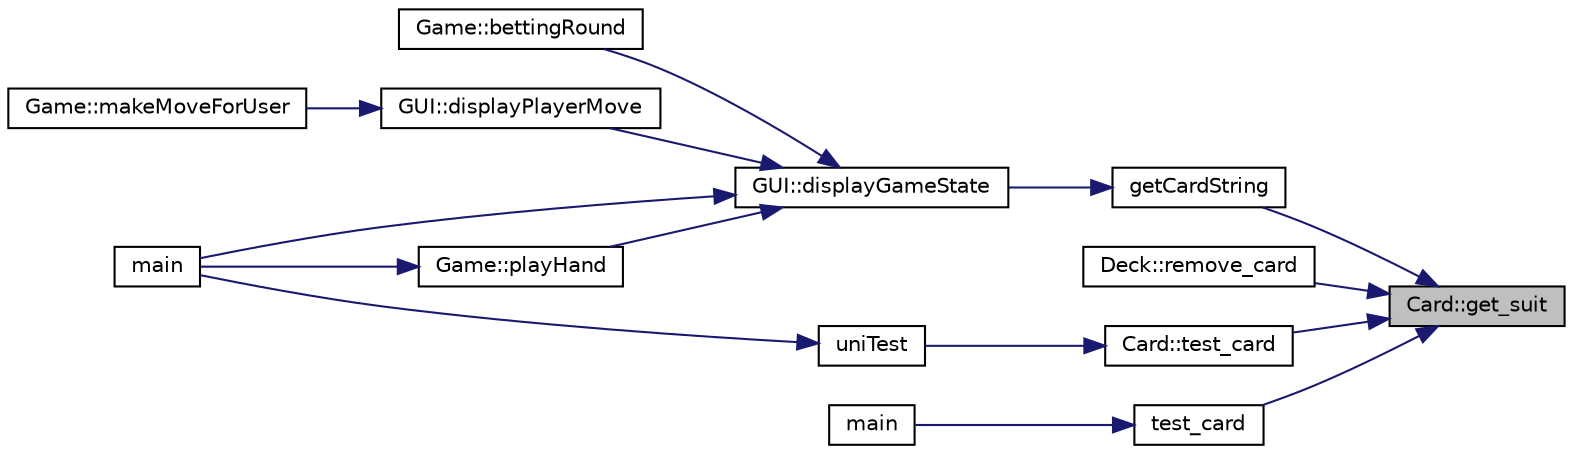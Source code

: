 digraph "Card::get_suit"
{
 // INTERACTIVE_SVG=YES
 // LATEX_PDF_SIZE
  edge [fontname="Helvetica",fontsize="10",labelfontname="Helvetica",labelfontsize="10"];
  node [fontname="Helvetica",fontsize="10",shape=record];
  rankdir="RL";
  Node1 [label="Card::get_suit",height=0.2,width=0.4,color="black", fillcolor="grey75", style="filled", fontcolor="black",tooltip="Gets the suit of the card."];
  Node1 -> Node2 [dir="back",color="midnightblue",fontsize="10",style="solid",fontname="Helvetica"];
  Node2 [label="getCardString",height=0.2,width=0.4,color="black", fillcolor="white", style="filled",URL="$_g_u_i_8cpp.html#a36b6f63142ee7d9e884ef846d5dd1a05",tooltip=" "];
  Node2 -> Node3 [dir="back",color="midnightblue",fontsize="10",style="solid",fontname="Helvetica"];
  Node3 [label="GUI::displayGameState",height=0.2,width=0.4,color="black", fillcolor="white", style="filled",URL="$class_g_u_i.html#a8f55dae107a6648458f6eb16608c66d2",tooltip="Displays the current state of the game."];
  Node3 -> Node4 [dir="back",color="midnightblue",fontsize="10",style="solid",fontname="Helvetica"];
  Node4 [label="Game::bettingRound",height=0.2,width=0.4,color="black", fillcolor="white", style="filled",URL="$class_game.html#a0de5cbe2125b0929a0bc8d2e6cdd64d5",tooltip="Conducts a betting round."];
  Node3 -> Node5 [dir="back",color="midnightblue",fontsize="10",style="solid",fontname="Helvetica"];
  Node5 [label="GUI::displayPlayerMove",height=0.2,width=0.4,color="black", fillcolor="white", style="filled",URL="$class_g_u_i.html#a65d07a686330670f5567a3fc11fbace1",tooltip="Displays a player's move."];
  Node5 -> Node6 [dir="back",color="midnightblue",fontsize="10",style="solid",fontname="Helvetica"];
  Node6 [label="Game::makeMoveForUser",height=0.2,width=0.4,color="black", fillcolor="white", style="filled",URL="$class_game.html#a1a44850a64799e17f43f22b560275157",tooltip="Processes a move made by the user."];
  Node3 -> Node7 [dir="back",color="midnightblue",fontsize="10",style="solid",fontname="Helvetica"];
  Node7 [label="main",height=0.2,width=0.4,color="black", fillcolor="white", style="filled",URL="$main_8cpp.html#a0ddf1224851353fc92bfbff6f499fa97",tooltip=" "];
  Node3 -> Node8 [dir="back",color="midnightblue",fontsize="10",style="solid",fontname="Helvetica"];
  Node8 [label="Game::playHand",height=0.2,width=0.4,color="black", fillcolor="white", style="filled",URL="$class_game.html#ab72401c43b303a37dec67f3d6b75a927",tooltip="Plays a single hand of poker."];
  Node8 -> Node7 [dir="back",color="midnightblue",fontsize="10",style="solid",fontname="Helvetica"];
  Node1 -> Node9 [dir="back",color="midnightblue",fontsize="10",style="solid",fontname="Helvetica"];
  Node9 [label="Deck::remove_card",height=0.2,width=0.4,color="black", fillcolor="white", style="filled",URL="$class_deck.html#a61714386178ebc83bfa95b838db0adf1",tooltip="Removes a specified card from the deck."];
  Node1 -> Node10 [dir="back",color="midnightblue",fontsize="10",style="solid",fontname="Helvetica"];
  Node10 [label="Card::test_card",height=0.2,width=0.4,color="black", fillcolor="white", style="filled",URL="$class_card.html#a6f0afc8f51200818b7295341bad53eb5",tooltip="Tests the Card class functionality."];
  Node10 -> Node11 [dir="back",color="midnightblue",fontsize="10",style="solid",fontname="Helvetica"];
  Node11 [label="uniTest",height=0.2,width=0.4,color="black", fillcolor="white", style="filled",URL="$main_8cpp.html#a9993390ffcca4b99cfb97b329c55ae58",tooltip=" "];
  Node11 -> Node7 [dir="back",color="midnightblue",fontsize="10",style="solid",fontname="Helvetica"];
  Node1 -> Node12 [dir="back",color="midnightblue",fontsize="10",style="solid",fontname="Helvetica"];
  Node12 [label="test_card",height=0.2,width=0.4,color="black", fillcolor="white", style="filled",URL="$test___card_8cpp.html#a3e6340a433d7669030ad0cab0d4d8ec5",tooltip=" "];
  Node12 -> Node13 [dir="back",color="midnightblue",fontsize="10",style="solid",fontname="Helvetica"];
  Node13 [label="main",height=0.2,width=0.4,color="black", fillcolor="white", style="filled",URL="$test___card_8cpp.html#ae66f6b31b5ad750f1fe042a706a4e3d4",tooltip=" "];
}
